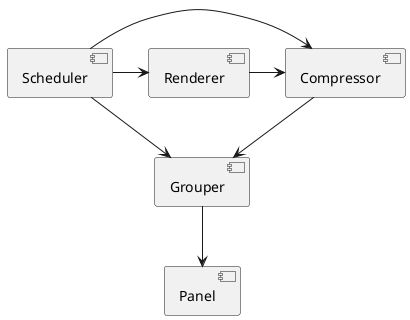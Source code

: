 @startuml
[Scheduler] as scheduler
[Renderer] as renderer
[Grouper] as grouper
[Compressor] as compressor
[Panel] as panel

scheduler -right-> renderer
scheduler -right-> compressor
scheduler -right-> grouper

renderer -right-> compressor
compressor --> grouper

grouper --> panel
@enduml